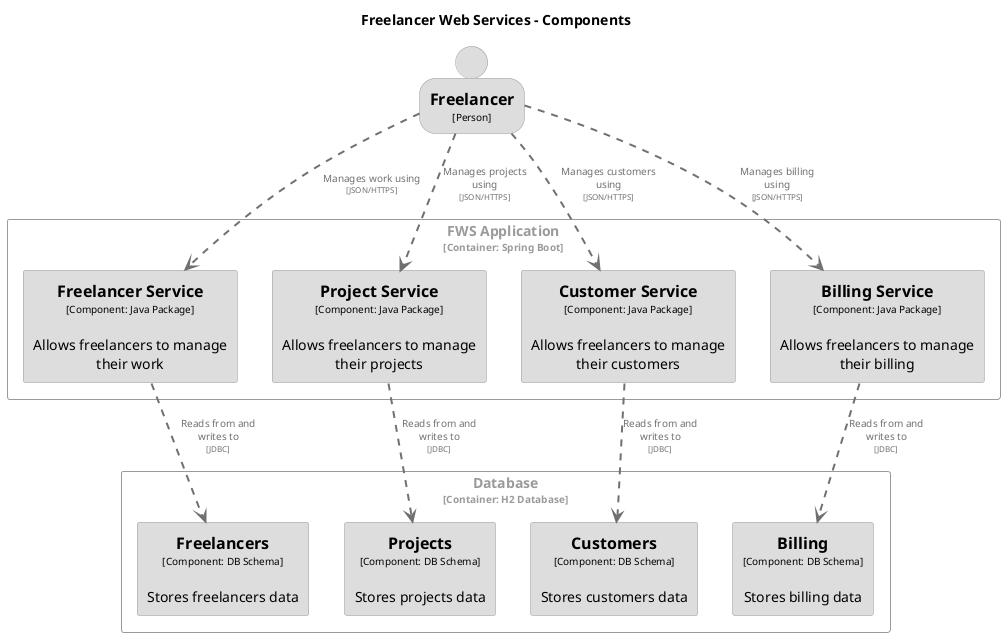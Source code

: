 @startuml
set separator none
title Freelancer Web Services - Components

top to bottom direction

skinparam {
  arrowFontSize 10
  defaultTextAlignment center
  wrapWidth 200
  maxMessageSize 100
}

hide stereotype

skinparam rectangle<<FreelancerWebServices.Database.Billing>> {
  BackgroundColor #dddddd
  FontColor #000000
  BorderColor #9a9a9a
  shadowing false
}
skinparam rectangle<<FreelancerWebServices.FWSApplication.BillingService>> {
  BackgroundColor #dddddd
  FontColor #000000
  BorderColor #9a9a9a
  shadowing false
}
skinparam rectangle<<FreelancerWebServices.FWSApplication.CustomerService>> {
  BackgroundColor #dddddd
  FontColor #000000
  BorderColor #9a9a9a
  shadowing false
}
skinparam rectangle<<FreelancerWebServices.Database.Customers>> {
  BackgroundColor #dddddd
  FontColor #000000
  BorderColor #9a9a9a
  shadowing false
}
skinparam person<<Freelancer>> {
  BackgroundColor #dddddd
  FontColor #000000
  BorderColor #9a9a9a
  shadowing false
}
skinparam rectangle<<FreelancerWebServices.FWSApplication.FreelancerService>> {
  BackgroundColor #dddddd
  FontColor #000000
  BorderColor #9a9a9a
  shadowing false
}
skinparam rectangle<<FreelancerWebServices.Database.Freelancers>> {
  BackgroundColor #dddddd
  FontColor #000000
  BorderColor #9a9a9a
  shadowing false
}
skinparam rectangle<<FreelancerWebServices.FWSApplication.ProjectService>> {
  BackgroundColor #dddddd
  FontColor #000000
  BorderColor #9a9a9a
  shadowing false
}
skinparam rectangle<<FreelancerWebServices.Database.Projects>> {
  BackgroundColor #dddddd
  FontColor #000000
  BorderColor #9a9a9a
  shadowing false
}
skinparam rectangle<<FreelancerWebServices.FWSApplication>> {
  BorderColor #9a9a9a
  FontColor #9a9a9a
  shadowing false
}
skinparam rectangle<<FreelancerWebServices.Database>> {
  BorderColor #9a9a9a
  FontColor #9a9a9a
  shadowing false
}

person "==Freelancer\n<size:10>[Person]</size>" <<Freelancer>> as Freelancer

rectangle "FWS Application\n<size:10>[Container: Spring Boot]</size>" <<FreelancerWebServices.FWSApplication>> {
  rectangle "==Freelancer Service\n<size:10>[Component: Java Package]</size>\n\nAllows freelancers to manage their work" <<FreelancerWebServices.FWSApplication.FreelancerService>> as FreelancerWebServices.FWSApplication.FreelancerService
  rectangle "==Project Service\n<size:10>[Component: Java Package]</size>\n\nAllows freelancers to manage their projects" <<FreelancerWebServices.FWSApplication.ProjectService>> as FreelancerWebServices.FWSApplication.ProjectService
  rectangle "==Customer Service\n<size:10>[Component: Java Package]</size>\n\nAllows freelancers to manage their customers" <<FreelancerWebServices.FWSApplication.CustomerService>> as FreelancerWebServices.FWSApplication.CustomerService
  rectangle "==Billing Service\n<size:10>[Component: Java Package]</size>\n\nAllows freelancers to manage their billing" <<FreelancerWebServices.FWSApplication.BillingService>> as FreelancerWebServices.FWSApplication.BillingService
}

rectangle "Database\n<size:10>[Container: H2 Database]</size>" <<FreelancerWebServices.Database>> {
  rectangle "==Projects\n<size:10>[Component: DB Schema]</size>\n\nStores projects data" <<FreelancerWebServices.Database.Projects>> as FreelancerWebServices.Database.Projects
  rectangle "==Customers\n<size:10>[Component: DB Schema]</size>\n\nStores customers data" <<FreelancerWebServices.Database.Customers>> as FreelancerWebServices.Database.Customers
  rectangle "==Billing\n<size:10>[Component: DB Schema]</size>\n\nStores billing data" <<FreelancerWebServices.Database.Billing>> as FreelancerWebServices.Database.Billing
  rectangle "==Freelancers\n<size:10>[Component: DB Schema]</size>\n\nStores freelancers data" <<FreelancerWebServices.Database.Freelancers>> as FreelancerWebServices.Database.Freelancers
}

Freelancer .[#707070,thickness=2].> FreelancerWebServices.FWSApplication.FreelancerService : "<color:#707070>Manages work using\n<color:#707070><size:8>[JSON/HTTPS]</size>"
Freelancer .[#707070,thickness=2].> FreelancerWebServices.FWSApplication.ProjectService : "<color:#707070>Manages projects using\n<color:#707070><size:8>[JSON/HTTPS]</size>"
Freelancer .[#707070,thickness=2].> FreelancerWebServices.FWSApplication.CustomerService : "<color:#707070>Manages customers using\n<color:#707070><size:8>[JSON/HTTPS]</size>"
Freelancer .[#707070,thickness=2].> FreelancerWebServices.FWSApplication.BillingService : "<color:#707070>Manages billing using\n<color:#707070><size:8>[JSON/HTTPS]</size>"
FreelancerWebServices.FWSApplication.FreelancerService .[#707070,thickness=2].> FreelancerWebServices.Database.Freelancers : "<color:#707070>Reads from and writes to\n<color:#707070><size:8>[JDBC]</size>"
FreelancerWebServices.FWSApplication.ProjectService .[#707070,thickness=2].> FreelancerWebServices.Database.Projects : "<color:#707070>Reads from and writes to\n<color:#707070><size:8>[JDBC]</size>"
FreelancerWebServices.FWSApplication.CustomerService .[#707070,thickness=2].> FreelancerWebServices.Database.Customers : "<color:#707070>Reads from and writes to\n<color:#707070><size:8>[JDBC]</size>"
FreelancerWebServices.FWSApplication.BillingService .[#707070,thickness=2].> FreelancerWebServices.Database.Billing : "<color:#707070>Reads from and writes to\n<color:#707070><size:8>[JDBC]</size>"
@enduml